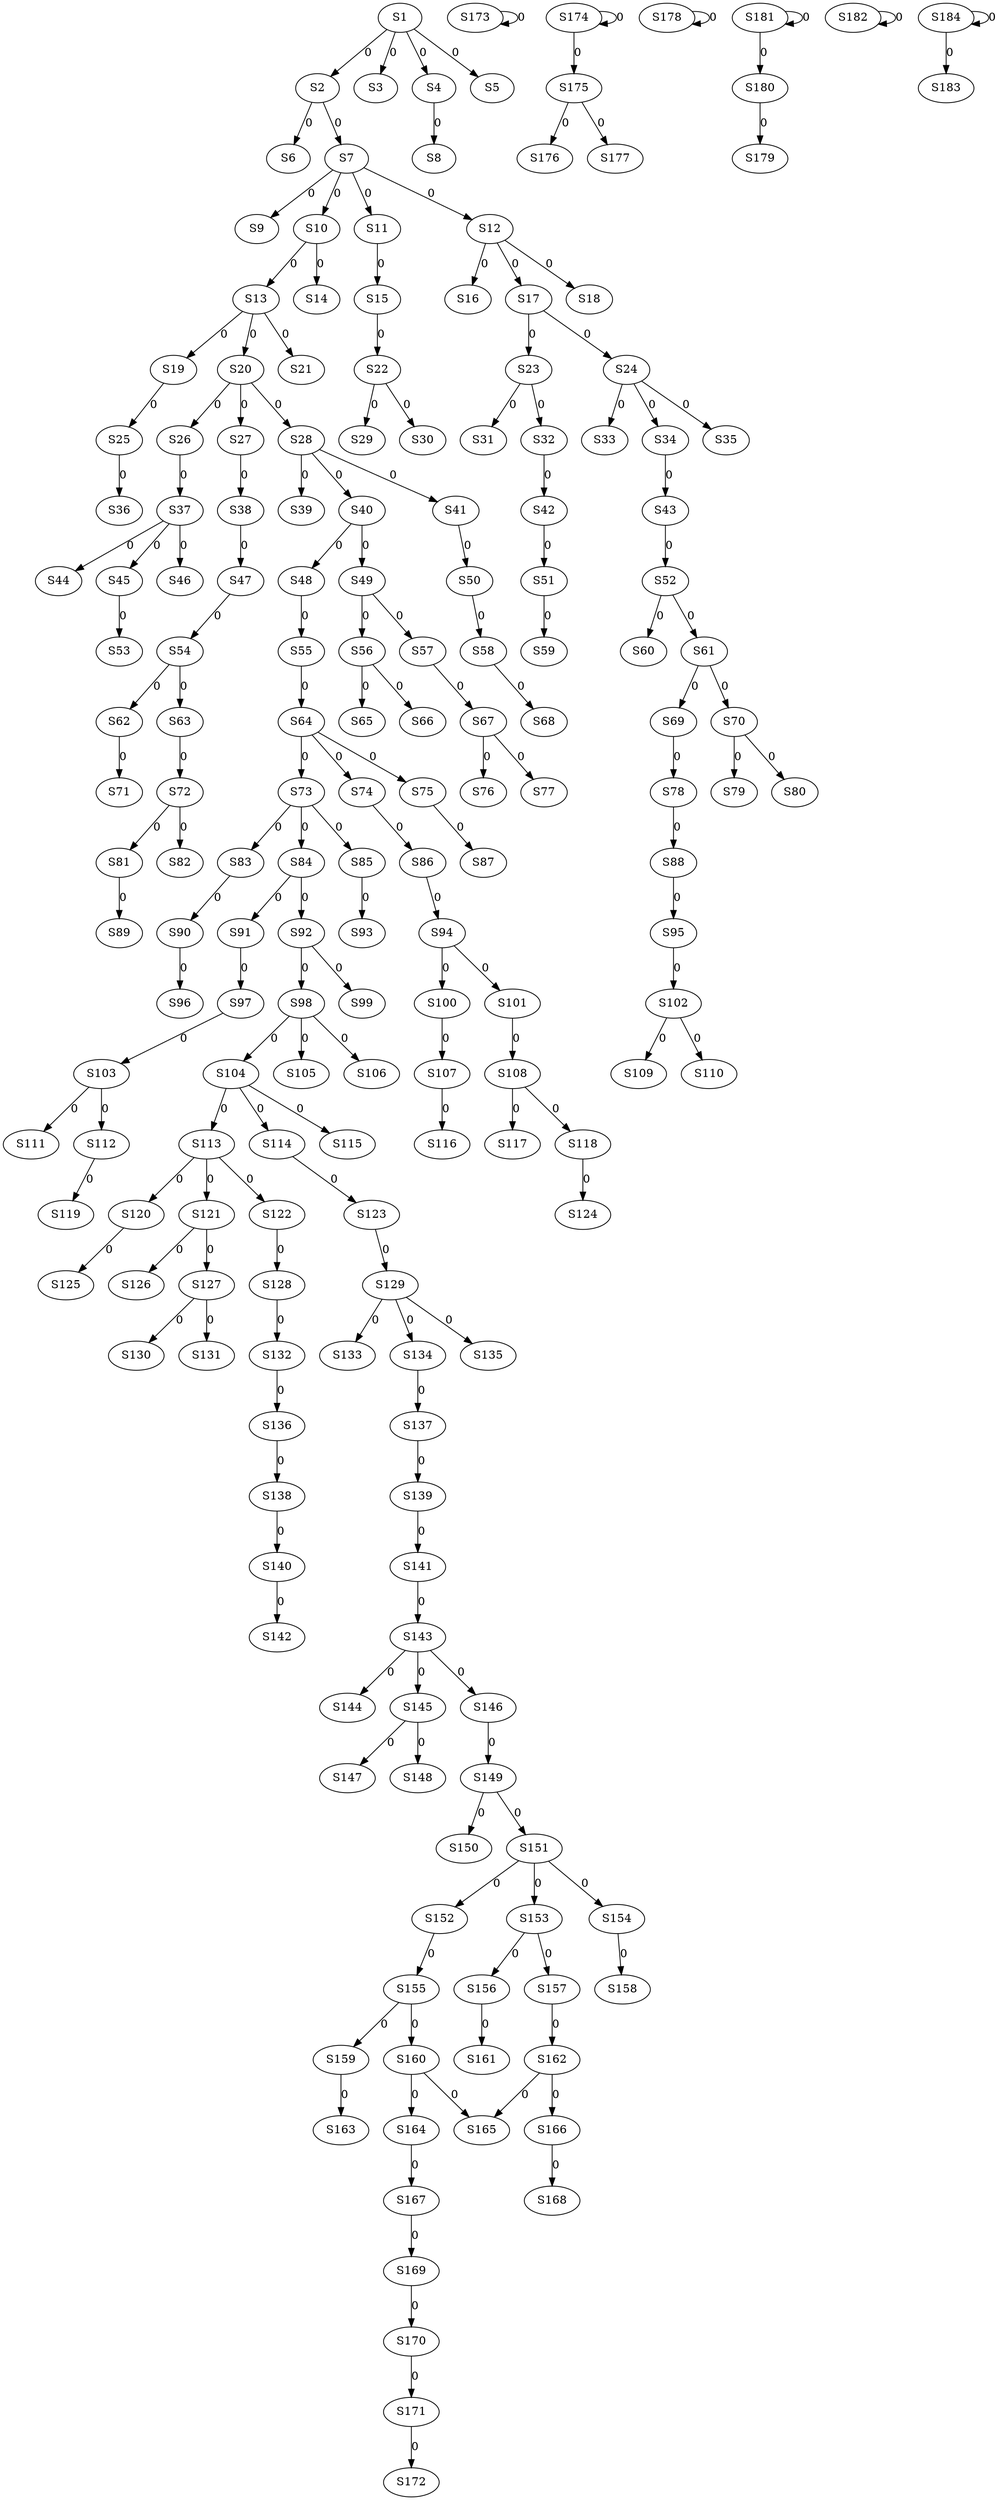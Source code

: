 strict digraph {
	S1 -> S2 [ label = 0 ];
	S1 -> S3 [ label = 0 ];
	S1 -> S4 [ label = 0 ];
	S1 -> S5 [ label = 0 ];
	S2 -> S6 [ label = 0 ];
	S2 -> S7 [ label = 0 ];
	S4 -> S8 [ label = 0 ];
	S7 -> S9 [ label = 0 ];
	S7 -> S10 [ label = 0 ];
	S7 -> S11 [ label = 0 ];
	S7 -> S12 [ label = 0 ];
	S10 -> S13 [ label = 0 ];
	S10 -> S14 [ label = 0 ];
	S11 -> S15 [ label = 0 ];
	S12 -> S16 [ label = 0 ];
	S12 -> S17 [ label = 0 ];
	S12 -> S18 [ label = 0 ];
	S13 -> S19 [ label = 0 ];
	S13 -> S20 [ label = 0 ];
	S13 -> S21 [ label = 0 ];
	S15 -> S22 [ label = 0 ];
	S17 -> S23 [ label = 0 ];
	S17 -> S24 [ label = 0 ];
	S19 -> S25 [ label = 0 ];
	S20 -> S26 [ label = 0 ];
	S20 -> S27 [ label = 0 ];
	S20 -> S28 [ label = 0 ];
	S22 -> S29 [ label = 0 ];
	S22 -> S30 [ label = 0 ];
	S23 -> S31 [ label = 0 ];
	S23 -> S32 [ label = 0 ];
	S24 -> S33 [ label = 0 ];
	S24 -> S34 [ label = 0 ];
	S24 -> S35 [ label = 0 ];
	S25 -> S36 [ label = 0 ];
	S26 -> S37 [ label = 0 ];
	S27 -> S38 [ label = 0 ];
	S28 -> S39 [ label = 0 ];
	S28 -> S40 [ label = 0 ];
	S28 -> S41 [ label = 0 ];
	S32 -> S42 [ label = 0 ];
	S34 -> S43 [ label = 0 ];
	S37 -> S44 [ label = 0 ];
	S37 -> S45 [ label = 0 ];
	S37 -> S46 [ label = 0 ];
	S38 -> S47 [ label = 0 ];
	S40 -> S48 [ label = 0 ];
	S40 -> S49 [ label = 0 ];
	S41 -> S50 [ label = 0 ];
	S42 -> S51 [ label = 0 ];
	S43 -> S52 [ label = 0 ];
	S45 -> S53 [ label = 0 ];
	S47 -> S54 [ label = 0 ];
	S48 -> S55 [ label = 0 ];
	S49 -> S56 [ label = 0 ];
	S49 -> S57 [ label = 0 ];
	S50 -> S58 [ label = 0 ];
	S51 -> S59 [ label = 0 ];
	S52 -> S60 [ label = 0 ];
	S52 -> S61 [ label = 0 ];
	S54 -> S62 [ label = 0 ];
	S54 -> S63 [ label = 0 ];
	S55 -> S64 [ label = 0 ];
	S56 -> S65 [ label = 0 ];
	S56 -> S66 [ label = 0 ];
	S57 -> S67 [ label = 0 ];
	S58 -> S68 [ label = 0 ];
	S61 -> S69 [ label = 0 ];
	S61 -> S70 [ label = 0 ];
	S62 -> S71 [ label = 0 ];
	S63 -> S72 [ label = 0 ];
	S64 -> S73 [ label = 0 ];
	S64 -> S74 [ label = 0 ];
	S64 -> S75 [ label = 0 ];
	S67 -> S76 [ label = 0 ];
	S67 -> S77 [ label = 0 ];
	S69 -> S78 [ label = 0 ];
	S70 -> S79 [ label = 0 ];
	S70 -> S80 [ label = 0 ];
	S72 -> S81 [ label = 0 ];
	S72 -> S82 [ label = 0 ];
	S73 -> S83 [ label = 0 ];
	S73 -> S84 [ label = 0 ];
	S73 -> S85 [ label = 0 ];
	S74 -> S86 [ label = 0 ];
	S75 -> S87 [ label = 0 ];
	S78 -> S88 [ label = 0 ];
	S81 -> S89 [ label = 0 ];
	S83 -> S90 [ label = 0 ];
	S84 -> S91 [ label = 0 ];
	S84 -> S92 [ label = 0 ];
	S85 -> S93 [ label = 0 ];
	S86 -> S94 [ label = 0 ];
	S88 -> S95 [ label = 0 ];
	S90 -> S96 [ label = 0 ];
	S91 -> S97 [ label = 0 ];
	S92 -> S98 [ label = 0 ];
	S92 -> S99 [ label = 0 ];
	S94 -> S100 [ label = 0 ];
	S94 -> S101 [ label = 0 ];
	S95 -> S102 [ label = 0 ];
	S97 -> S103 [ label = 0 ];
	S98 -> S104 [ label = 0 ];
	S98 -> S105 [ label = 0 ];
	S98 -> S106 [ label = 0 ];
	S100 -> S107 [ label = 0 ];
	S101 -> S108 [ label = 0 ];
	S102 -> S109 [ label = 0 ];
	S102 -> S110 [ label = 0 ];
	S103 -> S111 [ label = 0 ];
	S103 -> S112 [ label = 0 ];
	S104 -> S113 [ label = 0 ];
	S104 -> S114 [ label = 0 ];
	S104 -> S115 [ label = 0 ];
	S107 -> S116 [ label = 0 ];
	S108 -> S117 [ label = 0 ];
	S108 -> S118 [ label = 0 ];
	S112 -> S119 [ label = 0 ];
	S113 -> S120 [ label = 0 ];
	S113 -> S121 [ label = 0 ];
	S113 -> S122 [ label = 0 ];
	S114 -> S123 [ label = 0 ];
	S118 -> S124 [ label = 0 ];
	S120 -> S125 [ label = 0 ];
	S121 -> S126 [ label = 0 ];
	S121 -> S127 [ label = 0 ];
	S122 -> S128 [ label = 0 ];
	S123 -> S129 [ label = 0 ];
	S127 -> S130 [ label = 0 ];
	S127 -> S131 [ label = 0 ];
	S128 -> S132 [ label = 0 ];
	S129 -> S133 [ label = 0 ];
	S129 -> S134 [ label = 0 ];
	S129 -> S135 [ label = 0 ];
	S132 -> S136 [ label = 0 ];
	S134 -> S137 [ label = 0 ];
	S136 -> S138 [ label = 0 ];
	S137 -> S139 [ label = 0 ];
	S138 -> S140 [ label = 0 ];
	S139 -> S141 [ label = 0 ];
	S140 -> S142 [ label = 0 ];
	S141 -> S143 [ label = 0 ];
	S143 -> S144 [ label = 0 ];
	S143 -> S145 [ label = 0 ];
	S143 -> S146 [ label = 0 ];
	S145 -> S147 [ label = 0 ];
	S145 -> S148 [ label = 0 ];
	S146 -> S149 [ label = 0 ];
	S149 -> S150 [ label = 0 ];
	S149 -> S151 [ label = 0 ];
	S151 -> S152 [ label = 0 ];
	S151 -> S153 [ label = 0 ];
	S151 -> S154 [ label = 0 ];
	S152 -> S155 [ label = 0 ];
	S153 -> S156 [ label = 0 ];
	S153 -> S157 [ label = 0 ];
	S154 -> S158 [ label = 0 ];
	S155 -> S159 [ label = 0 ];
	S155 -> S160 [ label = 0 ];
	S156 -> S161 [ label = 0 ];
	S157 -> S162 [ label = 0 ];
	S159 -> S163 [ label = 0 ];
	S160 -> S164 [ label = 0 ];
	S162 -> S165 [ label = 0 ];
	S162 -> S166 [ label = 0 ];
	S164 -> S167 [ label = 0 ];
	S166 -> S168 [ label = 0 ];
	S167 -> S169 [ label = 0 ];
	S169 -> S170 [ label = 0 ];
	S170 -> S171 [ label = 0 ];
	S171 -> S172 [ label = 0 ];
	S173 -> S173 [ label = 0 ];
	S174 -> S174 [ label = 0 ];
	S174 -> S175 [ label = 0 ];
	S175 -> S176 [ label = 0 ];
	S175 -> S177 [ label = 0 ];
	S178 -> S178 [ label = 0 ];
	S180 -> S179 [ label = 0 ];
	S181 -> S180 [ label = 0 ];
	S181 -> S181 [ label = 0 ];
	S182 -> S182 [ label = 0 ];
	S184 -> S183 [ label = 0 ];
	S184 -> S184 [ label = 0 ];
	S160 -> S165 [ label = 0 ];
}